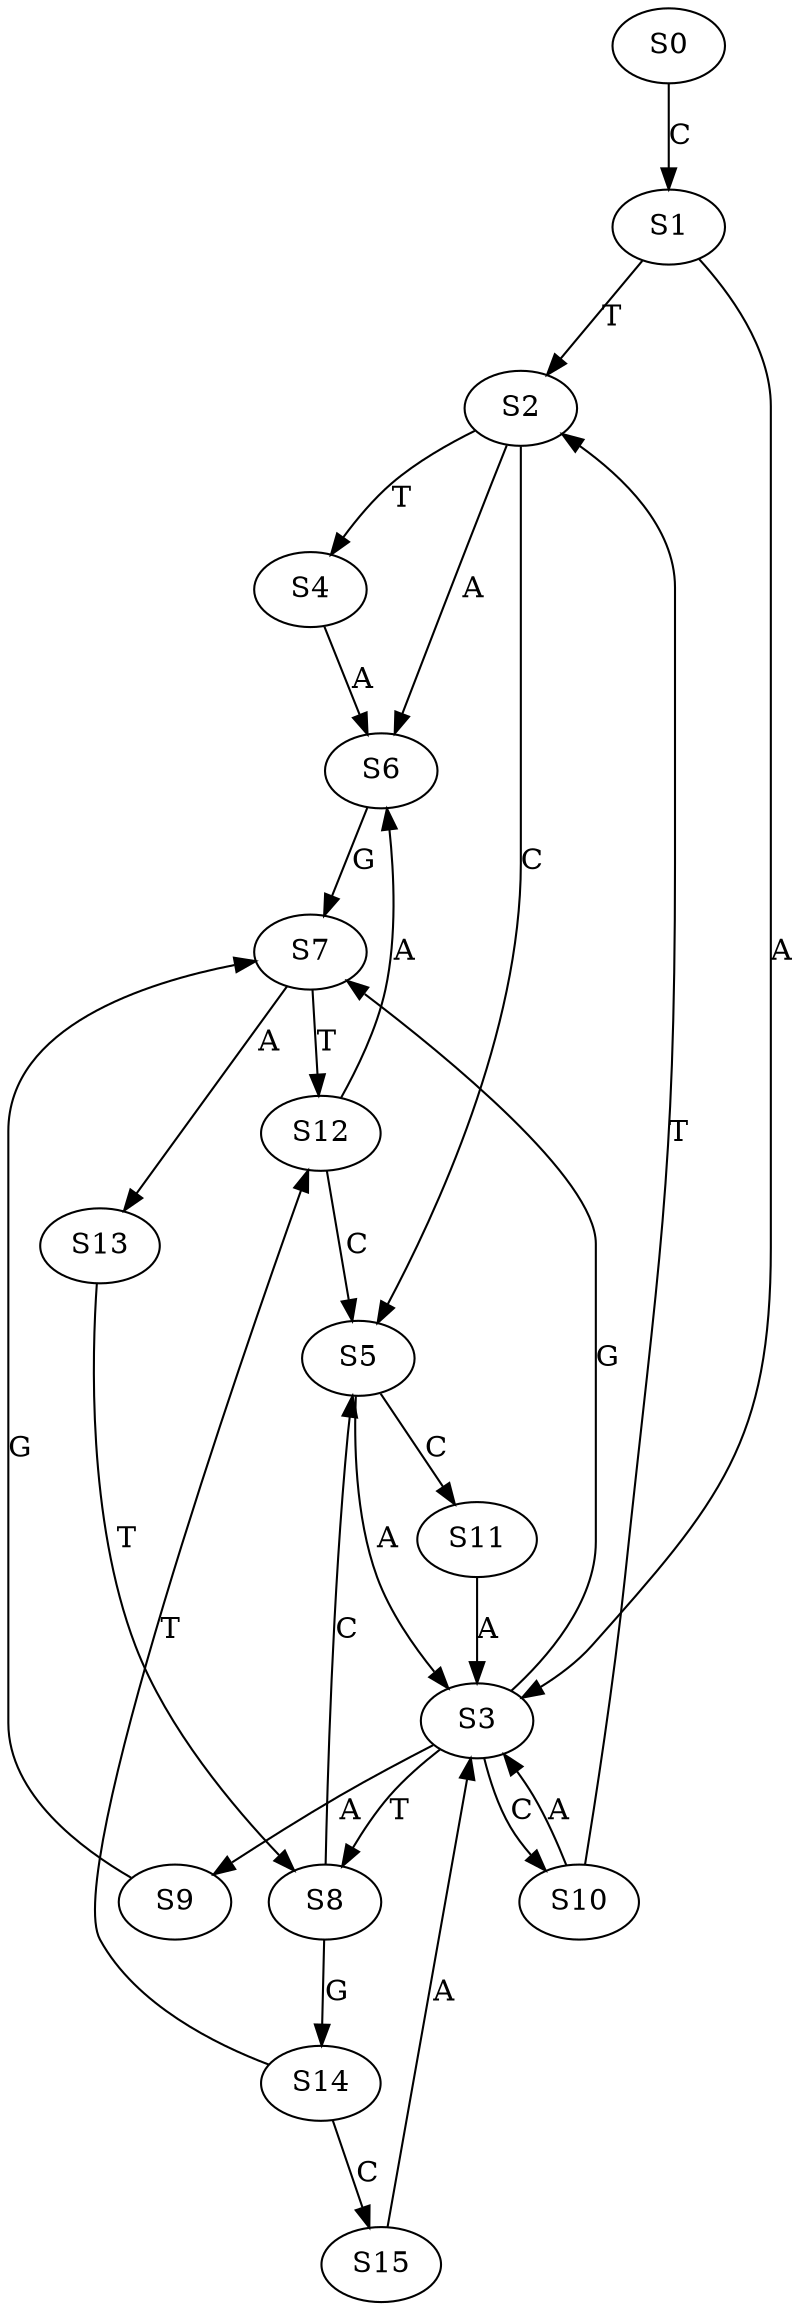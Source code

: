strict digraph  {
	S0 -> S1 [ label = C ];
	S1 -> S2 [ label = T ];
	S1 -> S3 [ label = A ];
	S2 -> S4 [ label = T ];
	S2 -> S5 [ label = C ];
	S2 -> S6 [ label = A ];
	S3 -> S7 [ label = G ];
	S3 -> S8 [ label = T ];
	S3 -> S9 [ label = A ];
	S3 -> S10 [ label = C ];
	S4 -> S6 [ label = A ];
	S5 -> S3 [ label = A ];
	S5 -> S11 [ label = C ];
	S6 -> S7 [ label = G ];
	S7 -> S12 [ label = T ];
	S7 -> S13 [ label = A ];
	S8 -> S14 [ label = G ];
	S8 -> S5 [ label = C ];
	S9 -> S7 [ label = G ];
	S10 -> S2 [ label = T ];
	S10 -> S3 [ label = A ];
	S11 -> S3 [ label = A ];
	S12 -> S5 [ label = C ];
	S12 -> S6 [ label = A ];
	S13 -> S8 [ label = T ];
	S14 -> S15 [ label = C ];
	S14 -> S12 [ label = T ];
	S15 -> S3 [ label = A ];
}
